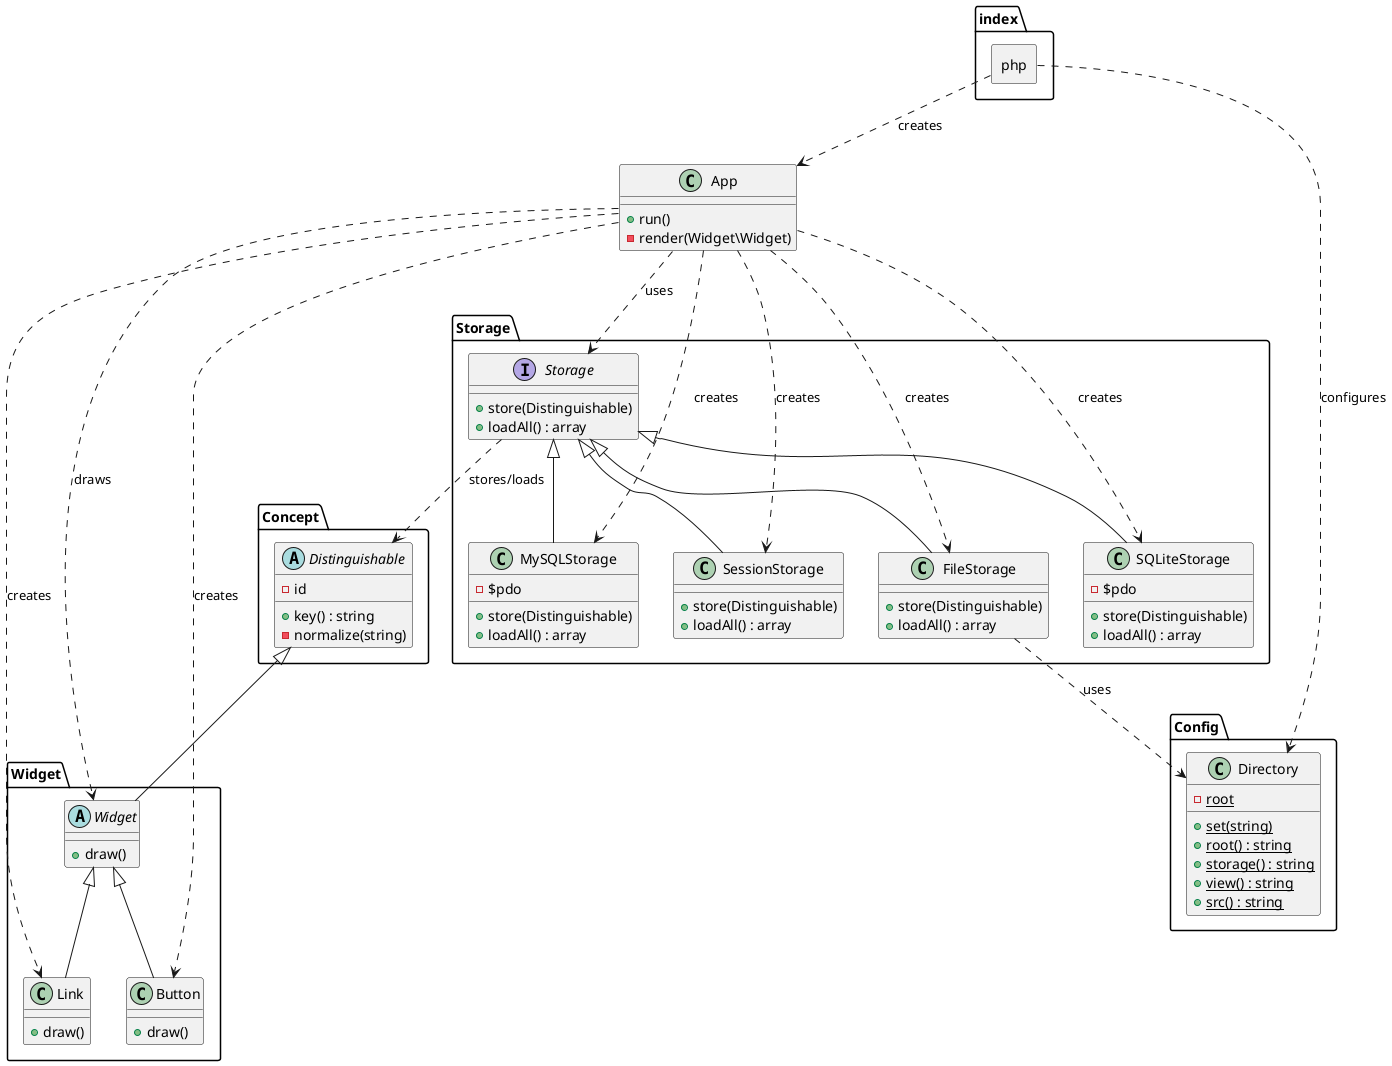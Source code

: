 @startuml

class App {
    + run()
    - render(Widget\Widget)
}

namespace Widget {

    abstract class Widget {
        + draw()
    }

    class Link {
        + draw()
    }

    class Button {
        + draw()
    }

    Widget <|-- Link
    Widget <|-- Button
}

App ..> Widget.Widget : draws
App ..> Widget.Button : creates
App ..> Widget.Link : creates

namespace Concept {

    abstract class Distinguishable {
        - id
        + key() : string
        - normalize(string)
    }
}

Concept.Distinguishable <|-- Widget.Widget

namespace Config {

    class Directory {
        - {static} root
        + {static} set(string)
        + {static} root() : string
        + {static} storage() : string
        + {static} view() : string
        + {static} src() : string
    }
}

namespace Storage {

    interface Storage {
        + store(Distinguishable)
        + loadAll() : array
    }

    class SessionStorage {
        + store(Distinguishable)
        + loadAll() : array
    }

    class FileStorage {
        + store(Distinguishable)
        + loadAll() : array
    }

    class MySQLStorage {
        - $pdo
        + store(Distinguishable)
        + loadAll() : array
    }

    class SQLiteStorage {
        - $pdo
        + store(Distinguishable)
        + loadAll() : array
    }

    Storage <|-- SessionStorage
    Storage <|-- FileStorage
    Storage <|-- MySQLStorage
    Storage <|-- SQLiteStorage
}

Storage.Storage ..> Concept.Distinguishable : stores/loads
Storage.FileStorage ..> Config.Directory : uses

App ..> Storage.FileStorage : creates
App ..> Storage.SessionStorage : creates
App ..> Storage.MySQLStorage : creates
App ..> Storage.SQLiteStorage : creates
App ..> Storage.Storage : uses

package index.php <<Rectangle>> {
}

index.php ..> App : creates
index.php ..> Config.Directory : configures

@enduml